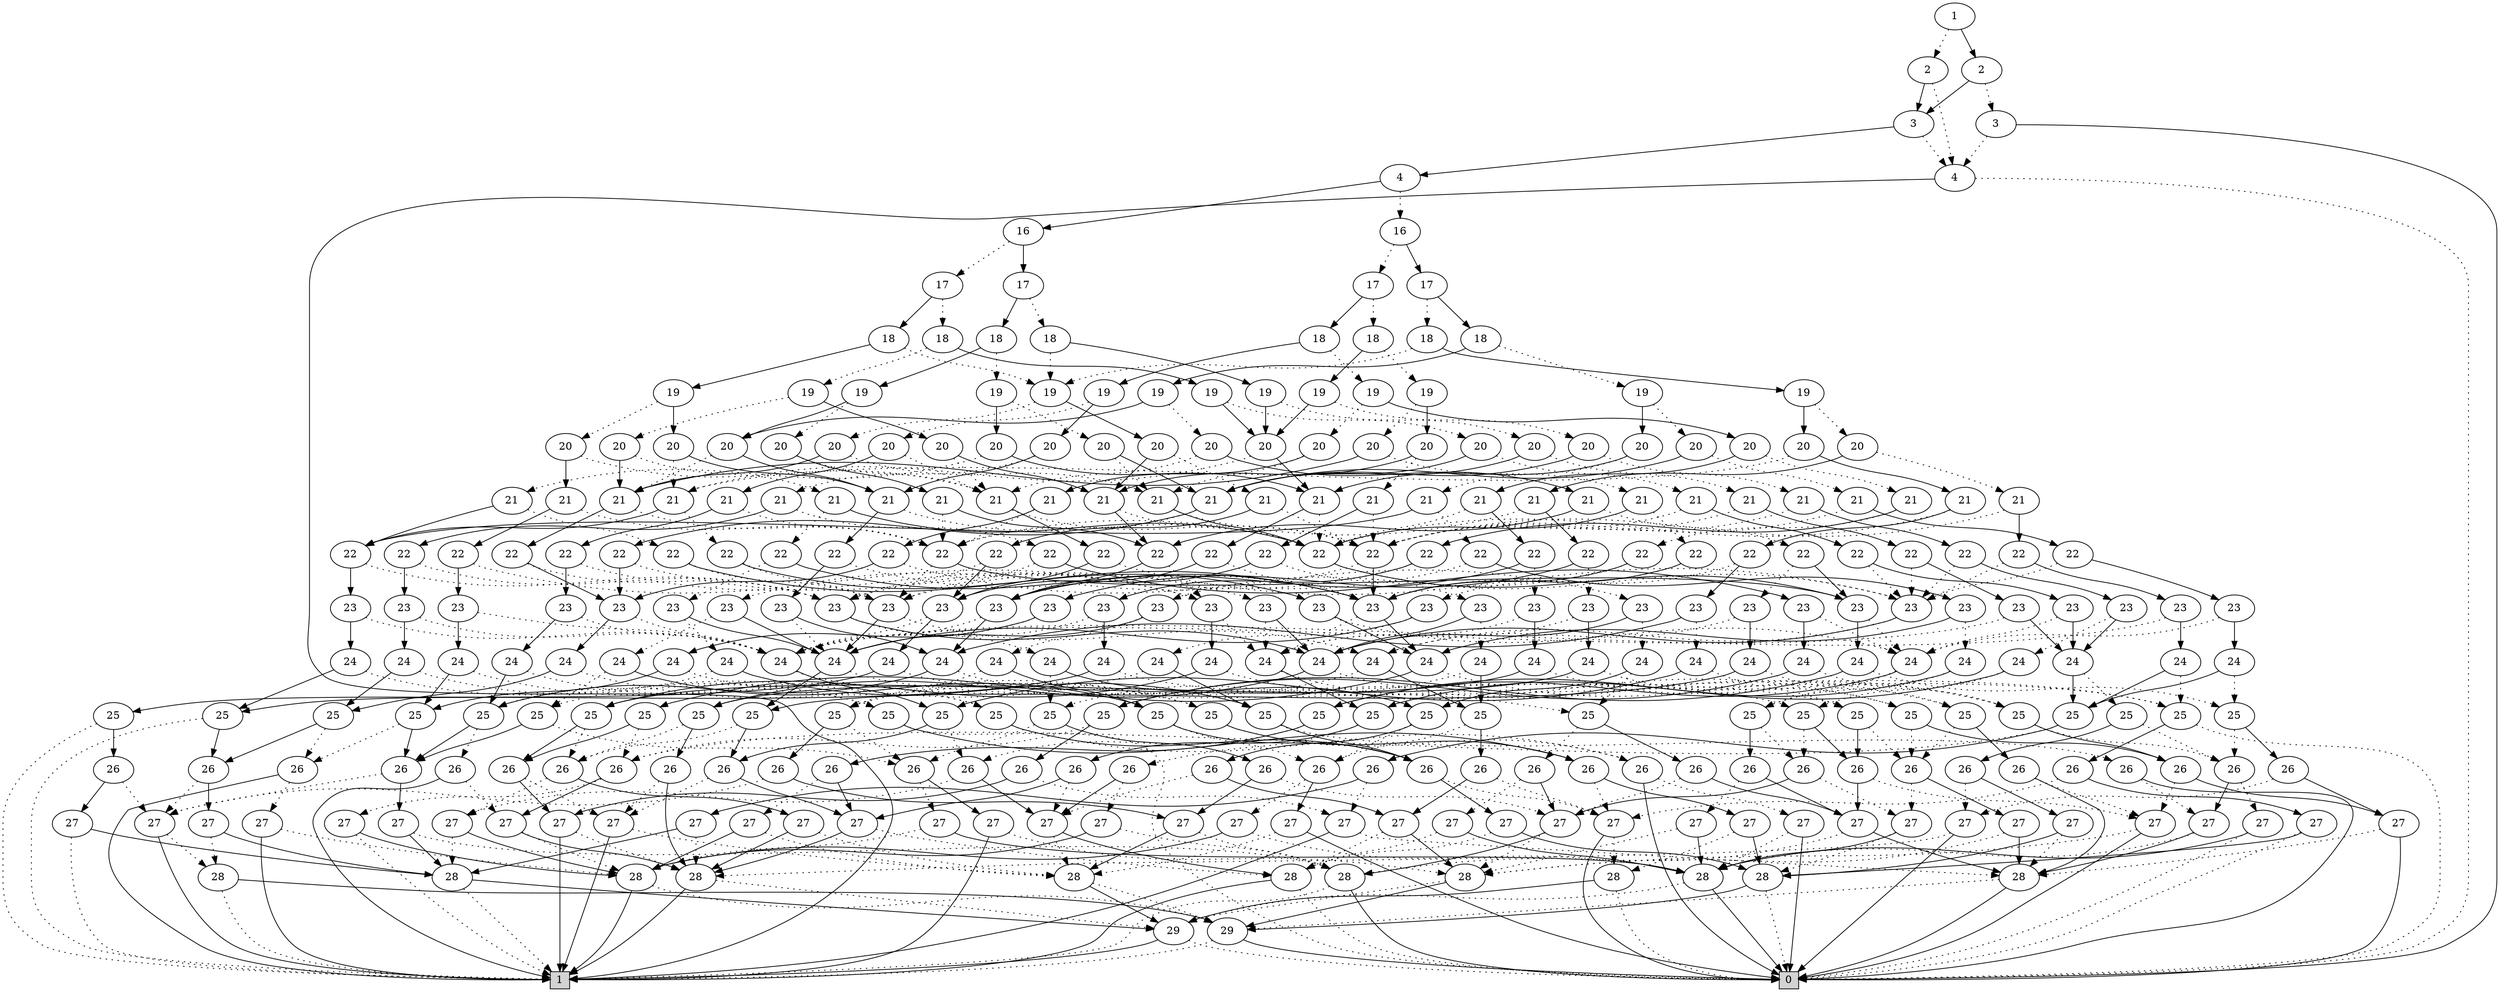 digraph G {
0 [shape=box, label="0", style=filled, shape=box, height=0.3, width=0.3];
1 [shape=box, label="1", style=filled, shape=box, height=0.3, width=0.3];
45582 [label="1"];
45582 -> 45580 [style=dotted];
45582 -> 45581 [style=filled];
45580 [label="2"];
45580 -> 10 [style=dotted];
45580 -> 45579 [style=filled];
10 [label="4"];
10 -> 0 [style=dotted];
10 -> 1 [style=filled];
45579 [label="3"];
45579 -> 10 [style=dotted];
45579 -> 45578 [style=filled];
45578 [label="4"];
45578 -> 45478 [style=dotted];
45578 -> 3394 [style=filled];
45478 [label="16"];
45478 -> 45441 [style=dotted];
45478 -> 45477 [style=filled];
45441 [label="17"];
45441 -> 45407 [style=dotted];
45441 -> 45440 [style=filled];
45407 [label="18"];
45407 -> 45400 [style=dotted];
45407 -> 45406 [style=filled];
45400 [label="19"];
45400 -> 45394 [style=dotted];
45400 -> 45399 [style=filled];
45394 [label="20"];
45394 -> 45393 [style=dotted];
45394 -> 3320 [style=filled];
45393 [label="21"];
45393 -> 45392 [style=dotted];
45393 -> 3310 [style=filled];
45392 [label="22"];
45392 -> 45391 [style=dotted];
45392 -> 3298 [style=filled];
45391 [label="23"];
45391 -> 45390 [style=dotted];
45391 -> 3294 [style=filled];
45390 [label="24"];
45390 -> 2737 [style=dotted];
45390 -> 1492 [style=filled];
2737 [label="25"];
2737 -> 2704 [style=dotted];
2737 -> 1486 [style=filled];
2704 [label="26"];
2704 -> 2703 [style=dotted];
2704 -> 1664 [style=filled];
2703 [label="27"];
2703 -> 1424 [style=dotted];
2703 -> 1420 [style=filled];
1424 [label="28"];
1424 -> 61 [style=dotted];
1424 -> 1 [style=filled];
61 [label="29"];
61 -> 1 [style=dotted];
61 -> 0 [style=filled];
1420 [label="28"];
1420 -> 60 [style=dotted];
1420 -> 0 [style=filled];
60 [label="29"];
60 -> 0 [style=dotted];
60 -> 1 [style=filled];
1664 [label="27"];
1664 -> 1547 [style=dotted];
1664 -> 1 [style=filled];
1547 [label="28"];
1547 -> 60 [style=dotted];
1547 -> 61 [style=filled];
1486 [label="26"];
1486 -> 1469 [style=dotted];
1486 -> 1485 [style=filled];
1469 [label="27"];
1469 -> 1468 [style=dotted];
1469 -> 1 [style=filled];
1468 [label="28"];
1468 -> 1 [style=dotted];
1468 -> 61 [style=filled];
1485 [label="27"];
1485 -> 59 [style=dotted];
1485 -> 1412 [style=filled];
59 [label="28"];
59 -> 1 [style=dotted];
59 -> 0 [style=filled];
1412 [label="28"];
1412 -> 1 [style=dotted];
1412 -> 60 [style=filled];
1492 [label="25"];
1492 -> 1489 [style=dotted];
1492 -> 1491 [style=filled];
1489 [label="26"];
1489 -> 1488 [style=dotted];
1489 -> 0 [style=filled];
1488 [label="27"];
1488 -> 1420 [style=dotted];
1488 -> 1434 [style=filled];
1434 [label="28"];
1434 -> 61 [style=dotted];
1434 -> 0 [style=filled];
1491 [label="26"];
1491 -> 1465 [style=dotted];
1491 -> 1490 [style=filled];
1465 [label="27"];
1465 -> 1464 [style=dotted];
1465 -> 0 [style=filled];
1464 [label="28"];
1464 -> 0 [style=dotted];
1464 -> 60 [style=filled];
1490 [label="27"];
1490 -> 58 [style=dotted];
1490 -> 1409 [style=filled];
58 [label="28"];
58 -> 0 [style=dotted];
58 -> 1 [style=filled];
1409 [label="28"];
1409 -> 0 [style=dotted];
1409 -> 61 [style=filled];
3294 [label="24"];
3294 -> 2689 [style=dotted];
3294 -> 2813 [style=filled];
2689 [label="25"];
2689 -> 2686 [style=dotted];
2689 -> 2688 [style=filled];
2686 [label="26"];
2686 -> 1706 [style=dotted];
2686 -> 1549 [style=filled];
1706 [label="27"];
1706 -> 1409 [style=dotted];
1706 -> 1420 [style=filled];
1549 [label="27"];
1549 -> 1547 [style=dotted];
1549 -> 1434 [style=filled];
2688 [label="26"];
2688 -> 2309 [style=dotted];
2688 -> 2687 [style=filled];
2309 [label="27"];
2309 -> 1547 [style=dotted];
2309 -> 0 [style=filled];
2687 [label="27"];
2687 -> 59 [style=dotted];
2687 -> 1434 [style=filled];
2813 [label="25"];
2813 -> 2810 [style=dotted];
2813 -> 2812 [style=filled];
2810 [label="26"];
2810 -> 1701 [style=dotted];
2810 -> 1534 [style=filled];
1701 [label="27"];
1701 -> 1412 [style=dotted];
1701 -> 1424 [style=filled];
1534 [label="27"];
1534 -> 1522 [style=dotted];
1534 -> 1438 [style=filled];
1522 [label="28"];
1522 -> 61 [style=dotted];
1522 -> 60 [style=filled];
1438 [label="28"];
1438 -> 60 [style=dotted];
1438 -> 1 [style=filled];
2812 [label="26"];
2812 -> 1523 [style=dotted];
2812 -> 2811 [style=filled];
1523 [label="27"];
1523 -> 1522 [style=dotted];
1523 -> 1 [style=filled];
2811 [label="27"];
2811 -> 58 [style=dotted];
2811 -> 1438 [style=filled];
3298 [label="23"];
3298 -> 3296 [style=dotted];
3298 -> 3297 [style=filled];
3296 [label="24"];
3296 -> 2695 [style=dotted];
3296 -> 2819 [style=filled];
2695 [label="25"];
2695 -> 2693 [style=dotted];
2695 -> 2694 [style=filled];
2693 [label="26"];
2693 -> 2692 [style=dotted];
2693 -> 1548 [style=filled];
2692 [label="27"];
2692 -> 58 [style=dotted];
2692 -> 1420 [style=filled];
1548 [label="27"];
1548 -> 1547 [style=dotted];
1548 -> 59 [style=filled];
2694 [label="26"];
2694 -> 1548 [style=dotted];
2694 -> 2687 [style=filled];
2819 [label="25"];
2819 -> 2817 [style=dotted];
2819 -> 2818 [style=filled];
2817 [label="26"];
2817 -> 2816 [style=dotted];
2817 -> 1539 [style=filled];
2816 [label="27"];
2816 -> 59 [style=dotted];
2816 -> 1424 [style=filled];
1539 [label="27"];
1539 -> 1522 [style=dotted];
1539 -> 58 [style=filled];
2818 [label="26"];
2818 -> 1539 [style=dotted];
2818 -> 2811 [style=filled];
3297 [label="24"];
3297 -> 2699 [style=dotted];
3297 -> 1528 [style=filled];
2699 [label="25"];
2699 -> 2697 [style=dotted];
2699 -> 2698 [style=filled];
2697 [label="26"];
2697 -> 1503 [style=dotted];
2697 -> 1488 [style=filled];
1503 [label="27"];
1503 -> 0 [style=dotted];
1503 -> 1420 [style=filled];
2698 [label="26"];
2698 -> 2309 [style=dotted];
2698 -> 1515 [style=filled];
1515 [label="27"];
1515 -> 1434 [style=dotted];
1515 -> 0 [style=filled];
1528 [label="25"];
1528 -> 1526 [style=dotted];
1528 -> 1527 [style=filled];
1526 [label="26"];
1526 -> 1506 [style=dotted];
1526 -> 1483 [style=filled];
1506 [label="27"];
1506 -> 1 [style=dotted];
1506 -> 1424 [style=filled];
1483 [label="27"];
1483 -> 1424 [style=dotted];
1483 -> 1438 [style=filled];
1527 [label="26"];
1527 -> 1523 [style=dotted];
1527 -> 1519 [style=filled];
1519 [label="27"];
1519 -> 1438 [style=dotted];
1519 -> 1 [style=filled];
3310 [label="22"];
3310 -> 3302 [style=dotted];
3310 -> 3309 [style=filled];
3302 [label="23"];
3302 -> 3300 [style=dotted];
3302 -> 3301 [style=filled];
3300 [label="24"];
3300 -> 2707 [style=dotted];
3300 -> 2828 [style=filled];
2707 [label="25"];
2707 -> 2704 [style=dotted];
2707 -> 2706 [style=filled];
2706 [label="26"];
2706 -> 1469 [style=dotted];
2706 -> 2705 [style=filled];
2705 [label="27"];
2705 -> 59 [style=dotted];
2705 -> 1522 [style=filled];
2828 [label="25"];
2828 -> 2825 [style=dotted];
2828 -> 2827 [style=filled];
2825 [label="26"];
2825 -> 2824 [style=dotted];
2825 -> 1658 [style=filled];
2824 [label="27"];
2824 -> 1420 [style=dotted];
2824 -> 1424 [style=filled];
1658 [label="27"];
1658 -> 1522 [style=dotted];
1658 -> 0 [style=filled];
2827 [label="26"];
2827 -> 1465 [style=dotted];
2827 -> 2826 [style=filled];
2826 [label="27"];
2826 -> 58 [style=dotted];
2826 -> 1547 [style=filled];
3301 [label="24"];
3301 -> 2710 [style=dotted];
3301 -> 2831 [style=filled];
2710 [label="25"];
2710 -> 2686 [style=dotted];
2710 -> 2709 [style=filled];
2709 [label="26"];
2709 -> 2309 [style=dotted];
2709 -> 1434 [style=filled];
2831 [label="25"];
2831 -> 2810 [style=dotted];
2831 -> 2830 [style=filled];
2830 [label="26"];
2830 -> 1523 [style=dotted];
2830 -> 1438 [style=filled];
3309 [label="23"];
3309 -> 3303 [style=dotted];
3309 -> 3308 [style=filled];
3303 [label="24"];
3303 -> 2715 [style=dotted];
3303 -> 2836 [style=filled];
2715 [label="25"];
2715 -> 2713 [style=dotted];
2715 -> 2714 [style=filled];
2713 [label="26"];
2713 -> 1706 [style=dotted];
2713 -> 1548 [style=filled];
2714 [label="26"];
2714 -> 1703 [style=dotted];
2714 -> 2687 [style=filled];
1703 [label="27"];
1703 -> 1547 [style=dotted];
1703 -> 1420 [style=filled];
2836 [label="25"];
2836 -> 2834 [style=dotted];
2836 -> 2835 [style=filled];
2834 [label="26"];
2834 -> 1701 [style=dotted];
2834 -> 1539 [style=filled];
2835 [label="26"];
2835 -> 1571 [style=dotted];
2835 -> 2811 [style=filled];
1571 [label="27"];
1571 -> 1522 [style=dotted];
1571 -> 1424 [style=filled];
3308 [label="24"];
3308 -> 3305 [style=dotted];
3308 -> 3307 [style=filled];
3305 [label="25"];
3305 -> 2697 [style=dotted];
3305 -> 3304 [style=filled];
3304 [label="26"];
3304 -> 1551 [style=dotted];
3304 -> 1515 [style=filled];
1551 [label="27"];
1551 -> 1438 [style=dotted];
1551 -> 0 [style=filled];
3307 [label="25"];
3307 -> 1526 [style=dotted];
3307 -> 3306 [style=filled];
3306 [label="26"];
3306 -> 1541 [style=dotted];
3306 -> 1519 [style=filled];
1541 [label="27"];
1541 -> 1434 [style=dotted];
1541 -> 1 [style=filled];
3320 [label="21"];
3320 -> 3313 [style=dotted];
3320 -> 3319 [style=filled];
3313 [label="22"];
3313 -> 3312 [style=dotted];
3313 -> 3309 [style=filled];
3312 [label="23"];
3312 -> 3300 [style=dotted];
3312 -> 3294 [style=filled];
3319 [label="22"];
3319 -> 3315 [style=dotted];
3319 -> 3318 [style=filled];
3315 [label="23"];
3315 -> 3314 [style=dotted];
3315 -> 3301 [style=filled];
3314 [label="24"];
3314 -> 2726 [style=dotted];
3314 -> 2847 [style=filled];
2726 [label="25"];
2726 -> 2704 [style=dotted];
2726 -> 2725 [style=filled];
2725 [label="26"];
2725 -> 1548 [style=dotted];
2725 -> 2705 [style=filled];
2847 [label="25"];
2847 -> 2825 [style=dotted];
2847 -> 2846 [style=filled];
2846 [label="26"];
2846 -> 1539 [style=dotted];
2846 -> 2826 [style=filled];
3318 [label="23"];
3318 -> 3316 [style=dotted];
3318 -> 3317 [style=filled];
3316 [label="24"];
3316 -> 2729 [style=dotted];
3316 -> 2850 [style=filled];
2729 [label="25"];
2729 -> 2713 [style=dotted];
2729 -> 2688 [style=filled];
2850 [label="25"];
2850 -> 2834 [style=dotted];
2850 -> 2812 [style=filled];
3317 [label="24"];
3317 -> 3120 [style=dotted];
3317 -> 1481 [style=filled];
3120 [label="25"];
3120 -> 1460 [style=dotted];
3120 -> 3119 [style=filled];
1460 [label="26"];
1460 -> 1421 [style=dotted];
1460 -> 0 [style=filled];
1421 [label="27"];
1421 -> 1420 [style=dotted];
1421 -> 0 [style=filled];
3119 [label="26"];
3119 -> 1465 [style=dotted];
3119 -> 3118 [style=filled];
3118 [label="27"];
3118 -> 1464 [style=dotted];
3118 -> 1409 [style=filled];
1481 [label="25"];
1481 -> 1462 [style=dotted];
1481 -> 1480 [style=filled];
1462 [label="26"];
1462 -> 1425 [style=dotted];
1462 -> 1 [style=filled];
1425 [label="27"];
1425 -> 1424 [style=dotted];
1425 -> 1 [style=filled];
1480 [label="26"];
1480 -> 1469 [style=dotted];
1480 -> 1479 [style=filled];
1479 [label="27"];
1479 -> 1468 [style=dotted];
1479 -> 1412 [style=filled];
45399 [label="20"];
45399 -> 45398 [style=dotted];
45399 -> 3333 [style=filled];
45398 [label="21"];
45398 -> 3324 [style=dotted];
45398 -> 45397 [style=filled];
3324 [label="22"];
3324 -> 3323 [style=dotted];
3324 -> 3298 [style=filled];
3323 [label="23"];
3323 -> 3322 [style=dotted];
3323 -> 3294 [style=filled];
3322 [label="24"];
3322 -> 2737 [style=dotted];
3322 -> 2857 [style=filled];
2857 [label="25"];
2857 -> 2825 [style=dotted];
2857 -> 1491 [style=filled];
45397 [label="22"];
45397 -> 45396 [style=dotted];
45397 -> 3326 [style=filled];
45396 [label="23"];
45396 -> 45395 [style=dotted];
45396 -> 3301 [style=filled];
45395 [label="24"];
45395 -> 2726 [style=dotted];
45395 -> 2828 [style=filled];
3326 [label="23"];
3326 -> 3316 [style=dotted];
3326 -> 3325 [style=filled];
3325 [label="24"];
3325 -> 3130 [style=dotted];
3325 -> 3225 [style=filled];
3130 [label="25"];
3130 -> 0 [style=dotted];
3130 -> 3129 [style=filled];
3129 [label="26"];
3129 -> 1465 [style=dotted];
3129 -> 1451 [style=filled];
1451 [label="27"];
1451 -> 0 [style=dotted];
1451 -> 1409 [style=filled];
3225 [label="25"];
3225 -> 1 [style=dotted];
3225 -> 1477 [style=filled];
1477 [label="26"];
1477 -> 1469 [style=dotted];
1477 -> 1454 [style=filled];
1454 [label="27"];
1454 -> 1 [style=dotted];
1454 -> 1412 [style=filled];
3333 [label="21"];
3333 -> 3310 [style=dotted];
3333 -> 3332 [style=filled];
3332 [label="22"];
3332 -> 3330 [style=dotted];
3332 -> 3331 [style=filled];
3330 [label="23"];
3330 -> 3296 [style=dotted];
3330 -> 3329 [style=filled];
3329 [label="24"];
3329 -> 2746 [style=dotted];
3329 -> 2866 [style=filled];
2746 [label="25"];
2746 -> 2686 [style=dotted];
2746 -> 2698 [style=filled];
2866 [label="25"];
2866 -> 2810 [style=dotted];
2866 -> 1527 [style=filled];
3331 [label="23"];
3331 -> 3316 [style=dotted];
3331 -> 1561 [style=filled];
1561 [label="24"];
1561 -> 1492 [style=dotted];
1561 -> 1487 [style=filled];
1487 [label="25"];
1487 -> 1484 [style=dotted];
1487 -> 1486 [style=filled];
1484 [label="26"];
1484 -> 1483 [style=dotted];
1484 -> 1 [style=filled];
45406 [label="19"];
45406 -> 45405 [style=dotted];
45406 -> 3356 [style=filled];
45405 [label="20"];
45405 -> 45404 [style=dotted];
45405 -> 3346 [style=filled];
45404 [label="21"];
45404 -> 3324 [style=dotted];
45404 -> 45403 [style=filled];
45403 [label="22"];
45403 -> 3302 [style=dotted];
45403 -> 45402 [style=filled];
45402 [label="23"];
45402 -> 45401 [style=dotted];
45402 -> 3340 [style=filled];
45401 [label="24"];
45401 -> 2729 [style=dotted];
45401 -> 2836 [style=filled];
3340 [label="24"];
3340 -> 3337 [style=dotted];
3340 -> 3339 [style=filled];
3337 [label="25"];
3337 -> 2697 [style=dotted];
3337 -> 3336 [style=filled];
3336 [label="26"];
3336 -> 1551 [style=dotted];
3336 -> 1983 [style=filled];
1983 [label="27"];
1983 -> 1434 [style=dotted];
1983 -> 1409 [style=filled];
3339 [label="25"];
3339 -> 1526 [style=dotted];
3339 -> 3338 [style=filled];
3338 [label="26"];
3338 -> 1541 [style=dotted];
3338 -> 2021 [style=filled];
2021 [label="27"];
2021 -> 1438 [style=dotted];
2021 -> 1412 [style=filled];
3346 [label="21"];
3346 -> 3313 [style=dotted];
3346 -> 3345 [style=filled];
3345 [label="22"];
3345 -> 3344 [style=dotted];
3345 -> 3318 [style=filled];
3344 [label="23"];
3344 -> 3296 [style=dotted];
3344 -> 3301 [style=filled];
3356 [label="20"];
3356 -> 3353 [style=dotted];
3356 -> 3355 [style=filled];
3353 [label="21"];
3353 -> 3349 [style=dotted];
3353 -> 3352 [style=filled];
3349 [label="22"];
3349 -> 3312 [style=dotted];
3349 -> 3348 [style=filled];
3348 [label="23"];
3348 -> 3303 [style=dotted];
3348 -> 3297 [style=filled];
3352 [label="22"];
3352 -> 3315 [style=dotted];
3352 -> 3351 [style=filled];
3351 [label="23"];
3351 -> 3316 [style=dotted];
3351 -> 3350 [style=filled];
3350 [label="24"];
3350 -> 3152 [style=dotted];
3350 -> 3247 [style=filled];
3152 [label="25"];
3152 -> 0 [style=dotted];
3152 -> 3119 [style=filled];
3247 [label="25"];
3247 -> 1 [style=dotted];
3247 -> 1480 [style=filled];
3355 [label="21"];
3355 -> 3310 [style=dotted];
3355 -> 3354 [style=filled];
3354 [label="22"];
3354 -> 3298 [style=dotted];
3354 -> 3331 [style=filled];
45440 [label="18"];
45440 -> 45425 [style=dotted];
45440 -> 45439 [style=filled];
45425 [label="19"];
45425 -> 45412 [style=dotted];
45425 -> 45424 [style=filled];
45412 [label="20"];
45412 -> 3359 [style=dotted];
45412 -> 45411 [style=filled];
3359 [label="21"];
3359 -> 3324 [style=dotted];
3359 -> 3310 [style=filled];
45411 [label="21"];
45411 -> 3313 [style=dotted];
45411 -> 45410 [style=filled];
45410 [label="22"];
45410 -> 45409 [style=dotted];
45410 -> 3318 [style=filled];
45409 [label="23"];
45409 -> 45408 [style=dotted];
45409 -> 3301 [style=filled];
45408 [label="24"];
45408 -> 2695 [style=dotted];
45408 -> 2847 [style=filled];
45424 [label="20"];
45424 -> 45419 [style=dotted];
45424 -> 45423 [style=filled];
45419 [label="21"];
45419 -> 45415 [style=dotted];
45419 -> 45418 [style=filled];
45415 [label="22"];
45415 -> 45414 [style=dotted];
45415 -> 3298 [style=filled];
45414 [label="23"];
45414 -> 45413 [style=dotted];
45414 -> 3294 [style=filled];
45413 [label="24"];
45413 -> 2707 [style=dotted];
45413 -> 2857 [style=filled];
45418 [label="22"];
45418 -> 3315 [style=dotted];
45418 -> 45417 [style=filled];
45417 [label="23"];
45417 -> 3316 [style=dotted];
45417 -> 45416 [style=filled];
45416 [label="24"];
45416 -> 3130 [style=dotted];
45416 -> 3247 [style=filled];
45423 [label="21"];
45423 -> 3310 [style=dotted];
45423 -> 45422 [style=filled];
45422 [label="22"];
45422 -> 45421 [style=dotted];
45422 -> 3331 [style=filled];
45421 [label="23"];
45421 -> 3296 [style=dotted];
45421 -> 45420 [style=filled];
45420 [label="24"];
45420 -> 2699 [style=dotted];
45420 -> 2866 [style=filled];
45439 [label="19"];
45439 -> 45430 [style=dotted];
45439 -> 45438 [style=filled];
45430 [label="20"];
45430 -> 3328 [style=dotted];
45430 -> 45429 [style=filled];
3328 [label="21"];
3328 -> 3324 [style=dotted];
3328 -> 3327 [style=filled];
3327 [label="22"];
3327 -> 3302 [style=dotted];
3327 -> 3326 [style=filled];
45429 [label="21"];
45429 -> 3313 [style=dotted];
45429 -> 45428 [style=filled];
45428 [label="22"];
45428 -> 3330 [style=dotted];
45428 -> 45427 [style=filled];
45427 [label="23"];
45427 -> 3316 [style=dotted];
45427 -> 45426 [style=filled];
45426 [label="24"];
45426 -> 3168 [style=dotted];
45426 -> 1487 [style=filled];
3168 [label="25"];
3168 -> 1460 [style=dotted];
3168 -> 1491 [style=filled];
45438 [label="20"];
45438 -> 45437 [style=dotted];
45438 -> 3372 [style=filled];
45437 [label="21"];
45437 -> 45433 [style=dotted];
45437 -> 45436 [style=filled];
45433 [label="22"];
45433 -> 3312 [style=dotted];
45433 -> 45432 [style=filled];
45432 [label="23"];
45432 -> 3303 [style=dotted];
45432 -> 45431 [style=filled];
45431 [label="24"];
45431 -> 2699 [style=dotted];
45431 -> 3307 [style=filled];
45436 [label="22"];
45436 -> 3315 [style=dotted];
45436 -> 45435 [style=filled];
45435 [label="23"];
45435 -> 3316 [style=dotted];
45435 -> 45434 [style=filled];
45434 [label="24"];
45434 -> 3152 [style=dotted];
45434 -> 1481 [style=filled];
3372 [label="21"];
3372 -> 3310 [style=dotted];
3372 -> 3371 [style=filled];
3371 [label="22"];
3371 -> 3298 [style=dotted];
3371 -> 3370 [style=filled];
3370 [label="23"];
3370 -> 3294 [style=dotted];
3370 -> 1561 [style=filled];
45477 [label="17"];
45477 -> 45458 [style=dotted];
45477 -> 45476 [style=filled];
45458 [label="18"];
45458 -> 3364 [style=dotted];
45458 -> 45457 [style=filled];
3364 [label="19"];
3364 -> 3360 [style=dotted];
3364 -> 3363 [style=filled];
3360 [label="20"];
3360 -> 3359 [style=dotted];
3360 -> 3320 [style=filled];
3363 [label="20"];
3363 -> 3362 [style=dotted];
3363 -> 3333 [style=filled];
3362 [label="21"];
3362 -> 3324 [style=dotted];
3362 -> 3361 [style=filled];
3361 [label="22"];
3361 -> 3315 [style=dotted];
3361 -> 3326 [style=filled];
45457 [label="19"];
45457 -> 45451 [style=dotted];
45457 -> 45456 [style=filled];
45451 [label="20"];
45451 -> 45444 [style=dotted];
45451 -> 45450 [style=filled];
45444 [label="21"];
45444 -> 3324 [style=dotted];
45444 -> 45443 [style=filled];
45443 [label="22"];
45443 -> 3302 [style=dotted];
45443 -> 45442 [style=filled];
45442 [label="23"];
45442 -> 3316 [style=dotted];
45442 -> 14691 [style=filled];
14691 [label="24"];
14691 -> 3130 [style=dotted];
14691 -> 3339 [style=filled];
45450 [label="21"];
45450 -> 3313 [style=dotted];
45450 -> 45449 [style=filled];
45449 [label="22"];
45449 -> 45446 [style=dotted];
45449 -> 45448 [style=filled];
45446 [label="23"];
45446 -> 3296 [style=dotted];
45446 -> 45445 [style=filled];
45445 [label="24"];
45445 -> 2746 [style=dotted];
45445 -> 2831 [style=filled];
45448 [label="23"];
45448 -> 3316 [style=dotted];
45448 -> 45447 [style=filled];
45447 [label="24"];
45447 -> 3120 [style=dotted];
45447 -> 3263 [style=filled];
3263 [label="25"];
3263 -> 1462 [style=dotted];
3263 -> 1486 [style=filled];
45456 [label="20"];
45456 -> 3353 [style=dotted];
45456 -> 45455 [style=filled];
45455 [label="21"];
45455 -> 3310 [style=dotted];
45455 -> 45454 [style=filled];
45454 [label="22"];
45454 -> 3298 [style=dotted];
45454 -> 45453 [style=filled];
45453 [label="23"];
45453 -> 45452 [style=dotted];
45453 -> 1561 [style=filled];
45452 [label="24"];
45452 -> 2689 [style=dotted];
45452 -> 2850 [style=filled];
45476 [label="18"];
45476 -> 45469 [style=dotted];
45476 -> 45475 [style=filled];
45469 [label="19"];
45469 -> 45463 [style=dotted];
45469 -> 45468 [style=filled];
45463 [label="20"];
45463 -> 45462 [style=dotted];
45463 -> 3346 [style=filled];
45462 [label="21"];
45462 -> 3324 [style=dotted];
45462 -> 45461 [style=filled];
45461 [label="22"];
45461 -> 3302 [style=dotted];
45461 -> 45460 [style=filled];
45460 [label="23"];
45460 -> 3303 [style=dotted];
45460 -> 45459 [style=filled];
45459 [label="24"];
45459 -> 3305 [style=dotted];
45459 -> 3339 [style=filled];
45468 [label="20"];
45468 -> 45467 [style=dotted];
45468 -> 3355 [style=filled];
45467 [label="21"];
45467 -> 45466 [style=dotted];
45467 -> 3352 [style=filled];
45466 [label="22"];
45466 -> 3312 [style=dotted];
45466 -> 45465 [style=filled];
45465 [label="23"];
45465 -> 45464 [style=dotted];
45465 -> 3297 [style=filled];
45464 [label="24"];
45464 -> 2715 [style=dotted];
45464 -> 2819 [style=filled];
45475 [label="19"];
45475 -> 45474 [style=dotted];
45475 -> 3390 [style=filled];
45474 [label="20"];
45474 -> 3328 [style=dotted];
45474 -> 45473 [style=filled];
45473 [label="21"];
45473 -> 45472 [style=dotted];
45473 -> 3332 [style=filled];
45472 [label="22"];
45472 -> 45471 [style=dotted];
45472 -> 3309 [style=filled];
45471 [label="23"];
45471 -> 3300 [style=dotted];
45471 -> 45470 [style=filled];
45470 [label="24"];
45470 -> 2710 [style=dotted];
45470 -> 2813 [style=filled];
3390 [label="20"];
3390 -> 3320 [style=dotted];
3390 -> 3372 [style=filled];
3394 [label="16"];
3394 -> 3376 [style=dotted];
3394 -> 3393 [style=filled];
3376 [label="17"];
3376 -> 3358 [style=dotted];
3376 -> 3375 [style=filled];
3358 [label="18"];
3358 -> 3335 [style=dotted];
3358 -> 3357 [style=filled];
3335 [label="19"];
3335 -> 3321 [style=dotted];
3335 -> 3334 [style=filled];
3321 [label="20"];
3321 -> 3311 [style=dotted];
3321 -> 3320 [style=filled];
3311 [label="21"];
3311 -> 3299 [style=dotted];
3311 -> 3310 [style=filled];
3299 [label="22"];
3299 -> 3295 [style=dotted];
3299 -> 3298 [style=filled];
3295 [label="23"];
3295 -> 1560 [style=dotted];
3295 -> 3294 [style=filled];
1560 [label="24"];
1560 -> 1487 [style=dotted];
1560 -> 1492 [style=filled];
3334 [label="20"];
3334 -> 3328 [style=dotted];
3334 -> 3333 [style=filled];
3357 [label="19"];
3357 -> 3347 [style=dotted];
3357 -> 3356 [style=filled];
3347 [label="20"];
3347 -> 3343 [style=dotted];
3347 -> 3346 [style=filled];
3343 [label="21"];
3343 -> 3324 [style=dotted];
3343 -> 3342 [style=filled];
3342 [label="22"];
3342 -> 3302 [style=dotted];
3342 -> 3341 [style=filled];
3341 [label="23"];
3341 -> 3303 [style=dotted];
3341 -> 3340 [style=filled];
3375 [label="18"];
3375 -> 3364 [style=dotted];
3375 -> 3374 [style=filled];
3374 [label="19"];
3374 -> 3369 [style=dotted];
3374 -> 3373 [style=filled];
3369 [label="20"];
3369 -> 3328 [style=dotted];
3369 -> 3368 [style=filled];
3368 [label="21"];
3368 -> 3313 [style=dotted];
3368 -> 3367 [style=filled];
3367 [label="22"];
3367 -> 3330 [style=dotted];
3367 -> 3366 [style=filled];
3366 [label="23"];
3366 -> 3316 [style=dotted];
3366 -> 3365 [style=filled];
3365 [label="24"];
3365 -> 3168 [style=dotted];
3365 -> 3263 [style=filled];
3373 [label="20"];
3373 -> 3353 [style=dotted];
3373 -> 3372 [style=filled];
3393 [label="17"];
3393 -> 3382 [style=dotted];
3393 -> 3392 [style=filled];
3382 [label="18"];
3382 -> 3364 [style=dotted];
3382 -> 3381 [style=filled];
3381 [label="19"];
3381 -> 3380 [style=dotted];
3381 -> 3356 [style=filled];
3380 [label="20"];
3380 -> 3379 [style=dotted];
3380 -> 3346 [style=filled];
3379 [label="21"];
3379 -> 3324 [style=dotted];
3379 -> 3378 [style=filled];
3378 [label="22"];
3378 -> 3302 [style=dotted];
3378 -> 3377 [style=filled];
3377 [label="23"];
3377 -> 3316 [style=dotted];
3377 -> 3340 [style=filled];
3392 [label="18"];
3392 -> 3387 [style=dotted];
3392 -> 3391 [style=filled];
3387 [label="19"];
3387 -> 3383 [style=dotted];
3387 -> 3386 [style=filled];
3383 [label="20"];
3383 -> 3359 [style=dotted];
3383 -> 3346 [style=filled];
3386 [label="20"];
3386 -> 3385 [style=dotted];
3386 -> 3355 [style=filled];
3385 [label="21"];
3385 -> 3384 [style=dotted];
3385 -> 3352 [style=filled];
3384 [label="22"];
3384 -> 3312 [style=dotted];
3384 -> 3298 [style=filled];
3391 [label="19"];
3391 -> 3389 [style=dotted];
3391 -> 3390 [style=filled];
3389 [label="20"];
3389 -> 3328 [style=dotted];
3389 -> 3388 [style=filled];
3388 [label="21"];
3388 -> 3313 [style=dotted];
3388 -> 3332 [style=filled];
45581 [label="2"];
45581 -> 45381 [style=dotted];
45581 -> 45579 [style=filled];
45381 [label="3"];
45381 -> 10 [style=dotted];
45381 -> 0 [style=filled];
}
